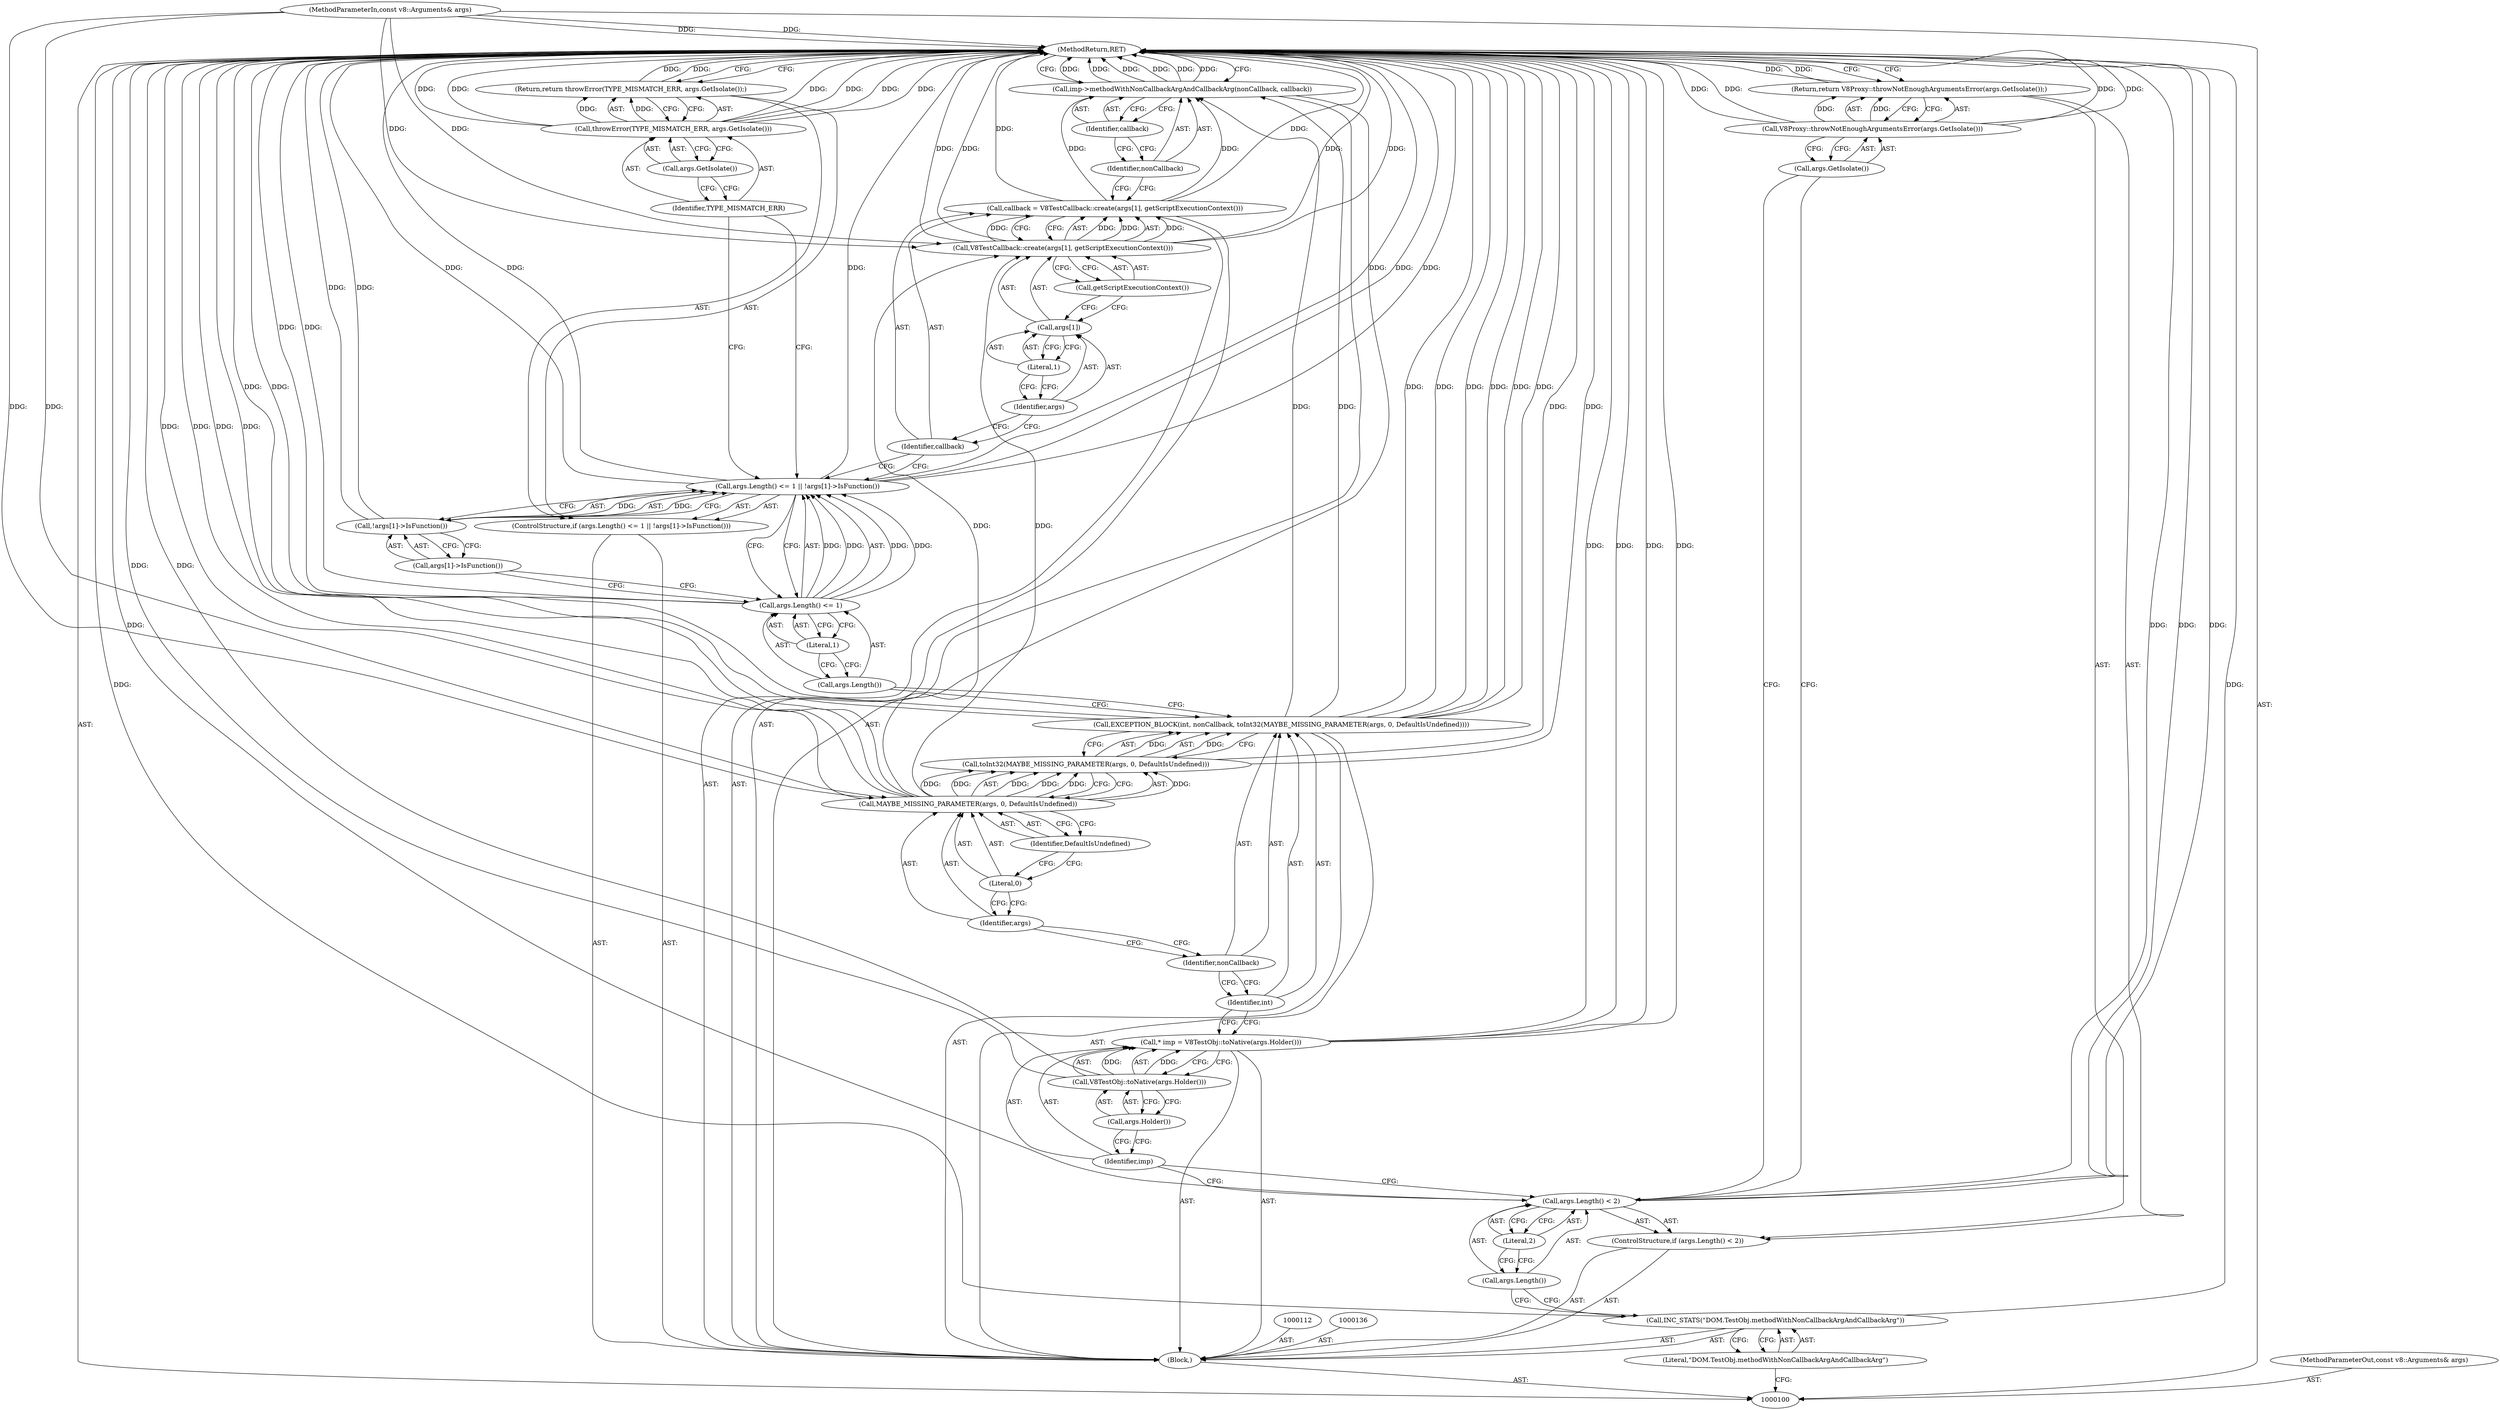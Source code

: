 digraph "0_Chrome_e9372a1bfd3588a80fcf49aa07321f0971dd6091_23" {
"1000147" [label="(MethodReturn,RET)"];
"1000101" [label="(MethodParameterIn,const v8::Arguments& args)"];
"1000243" [label="(MethodParameterOut,const v8::Arguments& args)"];
"1000137" [label="(Call,callback = V8TestCallback::create(args[1], getScriptExecutionContext()))"];
"1000138" [label="(Identifier,callback)"];
"1000139" [label="(Call,V8TestCallback::create(args[1], getScriptExecutionContext()))"];
"1000140" [label="(Call,args[1])"];
"1000141" [label="(Identifier,args)"];
"1000142" [label="(Literal,1)"];
"1000143" [label="(Call,getScriptExecutionContext())"];
"1000144" [label="(Call,imp->methodWithNonCallbackArgAndCallbackArg(nonCallback, callback))"];
"1000145" [label="(Identifier,nonCallback)"];
"1000146" [label="(Identifier,callback)"];
"1000102" [label="(Block,)"];
"1000104" [label="(Literal,\"DOM.TestObj.methodWithNonCallbackArgAndCallbackArg\")"];
"1000103" [label="(Call,INC_STATS(\"DOM.TestObj.methodWithNonCallbackArgAndCallbackArg\"))"];
"1000108" [label="(Literal,2)"];
"1000105" [label="(ControlStructure,if (args.Length() < 2))"];
"1000106" [label="(Call,args.Length() < 2)"];
"1000107" [label="(Call,args.Length())"];
"1000110" [label="(Call,V8Proxy::throwNotEnoughArgumentsError(args.GetIsolate()))"];
"1000111" [label="(Call,args.GetIsolate())"];
"1000109" [label="(Return,return V8Proxy::throwNotEnoughArgumentsError(args.GetIsolate());)"];
"1000113" [label="(Call,* imp = V8TestObj::toNative(args.Holder()))"];
"1000114" [label="(Identifier,imp)"];
"1000115" [label="(Call,V8TestObj::toNative(args.Holder()))"];
"1000116" [label="(Call,args.Holder())"];
"1000118" [label="(Identifier,int)"];
"1000119" [label="(Identifier,nonCallback)"];
"1000120" [label="(Call,toInt32(MAYBE_MISSING_PARAMETER(args, 0, DefaultIsUndefined)))"];
"1000121" [label="(Call,MAYBE_MISSING_PARAMETER(args, 0, DefaultIsUndefined))"];
"1000117" [label="(Call,EXCEPTION_BLOCK(int, nonCallback, toInt32(MAYBE_MISSING_PARAMETER(args, 0, DefaultIsUndefined))))"];
"1000122" [label="(Identifier,args)"];
"1000123" [label="(Literal,0)"];
"1000124" [label="(Identifier,DefaultIsUndefined)"];
"1000129" [label="(Literal,1)"];
"1000130" [label="(Call,!args[1]->IsFunction())"];
"1000131" [label="(Call,args[1]->IsFunction())"];
"1000125" [label="(ControlStructure,if (args.Length() <= 1 || !args[1]->IsFunction()))"];
"1000126" [label="(Call,args.Length() <= 1 || !args[1]->IsFunction())"];
"1000127" [label="(Call,args.Length() <= 1)"];
"1000128" [label="(Call,args.Length())"];
"1000133" [label="(Call,throwError(TYPE_MISMATCH_ERR, args.GetIsolate()))"];
"1000134" [label="(Identifier,TYPE_MISMATCH_ERR)"];
"1000135" [label="(Call,args.GetIsolate())"];
"1000132" [label="(Return,return throwError(TYPE_MISMATCH_ERR, args.GetIsolate());)"];
"1000147" -> "1000100"  [label="AST: "];
"1000147" -> "1000109"  [label="CFG: "];
"1000147" -> "1000132"  [label="CFG: "];
"1000147" -> "1000144"  [label="CFG: "];
"1000117" -> "1000147"  [label="DDG: "];
"1000117" -> "1000147"  [label="DDG: "];
"1000117" -> "1000147"  [label="DDG: "];
"1000117" -> "1000147"  [label="DDG: "];
"1000106" -> "1000147"  [label="DDG: "];
"1000106" -> "1000147"  [label="DDG: "];
"1000113" -> "1000147"  [label="DDG: "];
"1000113" -> "1000147"  [label="DDG: "];
"1000137" -> "1000147"  [label="DDG: "];
"1000139" -> "1000147"  [label="DDG: "];
"1000139" -> "1000147"  [label="DDG: "];
"1000126" -> "1000147"  [label="DDG: "];
"1000126" -> "1000147"  [label="DDG: "];
"1000126" -> "1000147"  [label="DDG: "];
"1000133" -> "1000147"  [label="DDG: "];
"1000133" -> "1000147"  [label="DDG: "];
"1000133" -> "1000147"  [label="DDG: "];
"1000127" -> "1000147"  [label="DDG: "];
"1000144" -> "1000147"  [label="DDG: "];
"1000144" -> "1000147"  [label="DDG: "];
"1000144" -> "1000147"  [label="DDG: "];
"1000103" -> "1000147"  [label="DDG: "];
"1000120" -> "1000147"  [label="DDG: "];
"1000101" -> "1000147"  [label="DDG: "];
"1000110" -> "1000147"  [label="DDG: "];
"1000110" -> "1000147"  [label="DDG: "];
"1000121" -> "1000147"  [label="DDG: "];
"1000121" -> "1000147"  [label="DDG: "];
"1000115" -> "1000147"  [label="DDG: "];
"1000130" -> "1000147"  [label="DDG: "];
"1000132" -> "1000147"  [label="DDG: "];
"1000109" -> "1000147"  [label="DDG: "];
"1000101" -> "1000100"  [label="AST: "];
"1000101" -> "1000147"  [label="DDG: "];
"1000101" -> "1000121"  [label="DDG: "];
"1000101" -> "1000139"  [label="DDG: "];
"1000243" -> "1000100"  [label="AST: "];
"1000137" -> "1000102"  [label="AST: "];
"1000137" -> "1000139"  [label="CFG: "];
"1000138" -> "1000137"  [label="AST: "];
"1000139" -> "1000137"  [label="AST: "];
"1000145" -> "1000137"  [label="CFG: "];
"1000137" -> "1000147"  [label="DDG: "];
"1000139" -> "1000137"  [label="DDG: "];
"1000139" -> "1000137"  [label="DDG: "];
"1000137" -> "1000144"  [label="DDG: "];
"1000138" -> "1000137"  [label="AST: "];
"1000138" -> "1000126"  [label="CFG: "];
"1000141" -> "1000138"  [label="CFG: "];
"1000139" -> "1000137"  [label="AST: "];
"1000139" -> "1000143"  [label="CFG: "];
"1000140" -> "1000139"  [label="AST: "];
"1000143" -> "1000139"  [label="AST: "];
"1000137" -> "1000139"  [label="CFG: "];
"1000139" -> "1000147"  [label="DDG: "];
"1000139" -> "1000147"  [label="DDG: "];
"1000139" -> "1000137"  [label="DDG: "];
"1000139" -> "1000137"  [label="DDG: "];
"1000121" -> "1000139"  [label="DDG: "];
"1000101" -> "1000139"  [label="DDG: "];
"1000140" -> "1000139"  [label="AST: "];
"1000140" -> "1000142"  [label="CFG: "];
"1000141" -> "1000140"  [label="AST: "];
"1000142" -> "1000140"  [label="AST: "];
"1000143" -> "1000140"  [label="CFG: "];
"1000141" -> "1000140"  [label="AST: "];
"1000141" -> "1000138"  [label="CFG: "];
"1000142" -> "1000141"  [label="CFG: "];
"1000142" -> "1000140"  [label="AST: "];
"1000142" -> "1000141"  [label="CFG: "];
"1000140" -> "1000142"  [label="CFG: "];
"1000143" -> "1000139"  [label="AST: "];
"1000143" -> "1000140"  [label="CFG: "];
"1000139" -> "1000143"  [label="CFG: "];
"1000144" -> "1000102"  [label="AST: "];
"1000144" -> "1000146"  [label="CFG: "];
"1000145" -> "1000144"  [label="AST: "];
"1000146" -> "1000144"  [label="AST: "];
"1000147" -> "1000144"  [label="CFG: "];
"1000144" -> "1000147"  [label="DDG: "];
"1000144" -> "1000147"  [label="DDG: "];
"1000144" -> "1000147"  [label="DDG: "];
"1000117" -> "1000144"  [label="DDG: "];
"1000137" -> "1000144"  [label="DDG: "];
"1000145" -> "1000144"  [label="AST: "];
"1000145" -> "1000137"  [label="CFG: "];
"1000146" -> "1000145"  [label="CFG: "];
"1000146" -> "1000144"  [label="AST: "];
"1000146" -> "1000145"  [label="CFG: "];
"1000144" -> "1000146"  [label="CFG: "];
"1000102" -> "1000100"  [label="AST: "];
"1000103" -> "1000102"  [label="AST: "];
"1000105" -> "1000102"  [label="AST: "];
"1000112" -> "1000102"  [label="AST: "];
"1000113" -> "1000102"  [label="AST: "];
"1000117" -> "1000102"  [label="AST: "];
"1000125" -> "1000102"  [label="AST: "];
"1000136" -> "1000102"  [label="AST: "];
"1000137" -> "1000102"  [label="AST: "];
"1000144" -> "1000102"  [label="AST: "];
"1000104" -> "1000103"  [label="AST: "];
"1000104" -> "1000100"  [label="CFG: "];
"1000103" -> "1000104"  [label="CFG: "];
"1000103" -> "1000102"  [label="AST: "];
"1000103" -> "1000104"  [label="CFG: "];
"1000104" -> "1000103"  [label="AST: "];
"1000107" -> "1000103"  [label="CFG: "];
"1000103" -> "1000147"  [label="DDG: "];
"1000108" -> "1000106"  [label="AST: "];
"1000108" -> "1000107"  [label="CFG: "];
"1000106" -> "1000108"  [label="CFG: "];
"1000105" -> "1000102"  [label="AST: "];
"1000106" -> "1000105"  [label="AST: "];
"1000109" -> "1000105"  [label="AST: "];
"1000106" -> "1000105"  [label="AST: "];
"1000106" -> "1000108"  [label="CFG: "];
"1000107" -> "1000106"  [label="AST: "];
"1000108" -> "1000106"  [label="AST: "];
"1000111" -> "1000106"  [label="CFG: "];
"1000114" -> "1000106"  [label="CFG: "];
"1000106" -> "1000147"  [label="DDG: "];
"1000106" -> "1000147"  [label="DDG: "];
"1000107" -> "1000106"  [label="AST: "];
"1000107" -> "1000103"  [label="CFG: "];
"1000108" -> "1000107"  [label="CFG: "];
"1000110" -> "1000109"  [label="AST: "];
"1000110" -> "1000111"  [label="CFG: "];
"1000111" -> "1000110"  [label="AST: "];
"1000109" -> "1000110"  [label="CFG: "];
"1000110" -> "1000147"  [label="DDG: "];
"1000110" -> "1000147"  [label="DDG: "];
"1000110" -> "1000109"  [label="DDG: "];
"1000111" -> "1000110"  [label="AST: "];
"1000111" -> "1000106"  [label="CFG: "];
"1000110" -> "1000111"  [label="CFG: "];
"1000109" -> "1000105"  [label="AST: "];
"1000109" -> "1000110"  [label="CFG: "];
"1000110" -> "1000109"  [label="AST: "];
"1000147" -> "1000109"  [label="CFG: "];
"1000109" -> "1000147"  [label="DDG: "];
"1000110" -> "1000109"  [label="DDG: "];
"1000113" -> "1000102"  [label="AST: "];
"1000113" -> "1000115"  [label="CFG: "];
"1000114" -> "1000113"  [label="AST: "];
"1000115" -> "1000113"  [label="AST: "];
"1000118" -> "1000113"  [label="CFG: "];
"1000113" -> "1000147"  [label="DDG: "];
"1000113" -> "1000147"  [label="DDG: "];
"1000115" -> "1000113"  [label="DDG: "];
"1000114" -> "1000113"  [label="AST: "];
"1000114" -> "1000106"  [label="CFG: "];
"1000116" -> "1000114"  [label="CFG: "];
"1000115" -> "1000113"  [label="AST: "];
"1000115" -> "1000116"  [label="CFG: "];
"1000116" -> "1000115"  [label="AST: "];
"1000113" -> "1000115"  [label="CFG: "];
"1000115" -> "1000147"  [label="DDG: "];
"1000115" -> "1000113"  [label="DDG: "];
"1000116" -> "1000115"  [label="AST: "];
"1000116" -> "1000114"  [label="CFG: "];
"1000115" -> "1000116"  [label="CFG: "];
"1000118" -> "1000117"  [label="AST: "];
"1000118" -> "1000113"  [label="CFG: "];
"1000119" -> "1000118"  [label="CFG: "];
"1000119" -> "1000117"  [label="AST: "];
"1000119" -> "1000118"  [label="CFG: "];
"1000122" -> "1000119"  [label="CFG: "];
"1000120" -> "1000117"  [label="AST: "];
"1000120" -> "1000121"  [label="CFG: "];
"1000121" -> "1000120"  [label="AST: "];
"1000117" -> "1000120"  [label="CFG: "];
"1000120" -> "1000147"  [label="DDG: "];
"1000120" -> "1000117"  [label="DDG: "];
"1000121" -> "1000120"  [label="DDG: "];
"1000121" -> "1000120"  [label="DDG: "];
"1000121" -> "1000120"  [label="DDG: "];
"1000121" -> "1000120"  [label="AST: "];
"1000121" -> "1000124"  [label="CFG: "];
"1000122" -> "1000121"  [label="AST: "];
"1000123" -> "1000121"  [label="AST: "];
"1000124" -> "1000121"  [label="AST: "];
"1000120" -> "1000121"  [label="CFG: "];
"1000121" -> "1000147"  [label="DDG: "];
"1000121" -> "1000147"  [label="DDG: "];
"1000121" -> "1000120"  [label="DDG: "];
"1000121" -> "1000120"  [label="DDG: "];
"1000121" -> "1000120"  [label="DDG: "];
"1000101" -> "1000121"  [label="DDG: "];
"1000121" -> "1000139"  [label="DDG: "];
"1000117" -> "1000102"  [label="AST: "];
"1000117" -> "1000120"  [label="CFG: "];
"1000118" -> "1000117"  [label="AST: "];
"1000119" -> "1000117"  [label="AST: "];
"1000120" -> "1000117"  [label="AST: "];
"1000128" -> "1000117"  [label="CFG: "];
"1000117" -> "1000147"  [label="DDG: "];
"1000117" -> "1000147"  [label="DDG: "];
"1000117" -> "1000147"  [label="DDG: "];
"1000117" -> "1000147"  [label="DDG: "];
"1000120" -> "1000117"  [label="DDG: "];
"1000117" -> "1000144"  [label="DDG: "];
"1000122" -> "1000121"  [label="AST: "];
"1000122" -> "1000119"  [label="CFG: "];
"1000123" -> "1000122"  [label="CFG: "];
"1000123" -> "1000121"  [label="AST: "];
"1000123" -> "1000122"  [label="CFG: "];
"1000124" -> "1000123"  [label="CFG: "];
"1000124" -> "1000121"  [label="AST: "];
"1000124" -> "1000123"  [label="CFG: "];
"1000121" -> "1000124"  [label="CFG: "];
"1000129" -> "1000127"  [label="AST: "];
"1000129" -> "1000128"  [label="CFG: "];
"1000127" -> "1000129"  [label="CFG: "];
"1000130" -> "1000126"  [label="AST: "];
"1000130" -> "1000131"  [label="CFG: "];
"1000131" -> "1000130"  [label="AST: "];
"1000126" -> "1000130"  [label="CFG: "];
"1000130" -> "1000147"  [label="DDG: "];
"1000130" -> "1000126"  [label="DDG: "];
"1000131" -> "1000130"  [label="AST: "];
"1000131" -> "1000127"  [label="CFG: "];
"1000130" -> "1000131"  [label="CFG: "];
"1000125" -> "1000102"  [label="AST: "];
"1000126" -> "1000125"  [label="AST: "];
"1000132" -> "1000125"  [label="AST: "];
"1000126" -> "1000125"  [label="AST: "];
"1000126" -> "1000127"  [label="CFG: "];
"1000126" -> "1000130"  [label="CFG: "];
"1000127" -> "1000126"  [label="AST: "];
"1000130" -> "1000126"  [label="AST: "];
"1000134" -> "1000126"  [label="CFG: "];
"1000138" -> "1000126"  [label="CFG: "];
"1000126" -> "1000147"  [label="DDG: "];
"1000126" -> "1000147"  [label="DDG: "];
"1000126" -> "1000147"  [label="DDG: "];
"1000127" -> "1000126"  [label="DDG: "];
"1000127" -> "1000126"  [label="DDG: "];
"1000130" -> "1000126"  [label="DDG: "];
"1000127" -> "1000126"  [label="AST: "];
"1000127" -> "1000129"  [label="CFG: "];
"1000128" -> "1000127"  [label="AST: "];
"1000129" -> "1000127"  [label="AST: "];
"1000131" -> "1000127"  [label="CFG: "];
"1000126" -> "1000127"  [label="CFG: "];
"1000127" -> "1000147"  [label="DDG: "];
"1000127" -> "1000126"  [label="DDG: "];
"1000127" -> "1000126"  [label="DDG: "];
"1000128" -> "1000127"  [label="AST: "];
"1000128" -> "1000117"  [label="CFG: "];
"1000129" -> "1000128"  [label="CFG: "];
"1000133" -> "1000132"  [label="AST: "];
"1000133" -> "1000135"  [label="CFG: "];
"1000134" -> "1000133"  [label="AST: "];
"1000135" -> "1000133"  [label="AST: "];
"1000132" -> "1000133"  [label="CFG: "];
"1000133" -> "1000147"  [label="DDG: "];
"1000133" -> "1000147"  [label="DDG: "];
"1000133" -> "1000147"  [label="DDG: "];
"1000133" -> "1000132"  [label="DDG: "];
"1000134" -> "1000133"  [label="AST: "];
"1000134" -> "1000126"  [label="CFG: "];
"1000135" -> "1000134"  [label="CFG: "];
"1000135" -> "1000133"  [label="AST: "];
"1000135" -> "1000134"  [label="CFG: "];
"1000133" -> "1000135"  [label="CFG: "];
"1000132" -> "1000125"  [label="AST: "];
"1000132" -> "1000133"  [label="CFG: "];
"1000133" -> "1000132"  [label="AST: "];
"1000147" -> "1000132"  [label="CFG: "];
"1000132" -> "1000147"  [label="DDG: "];
"1000133" -> "1000132"  [label="DDG: "];
}
